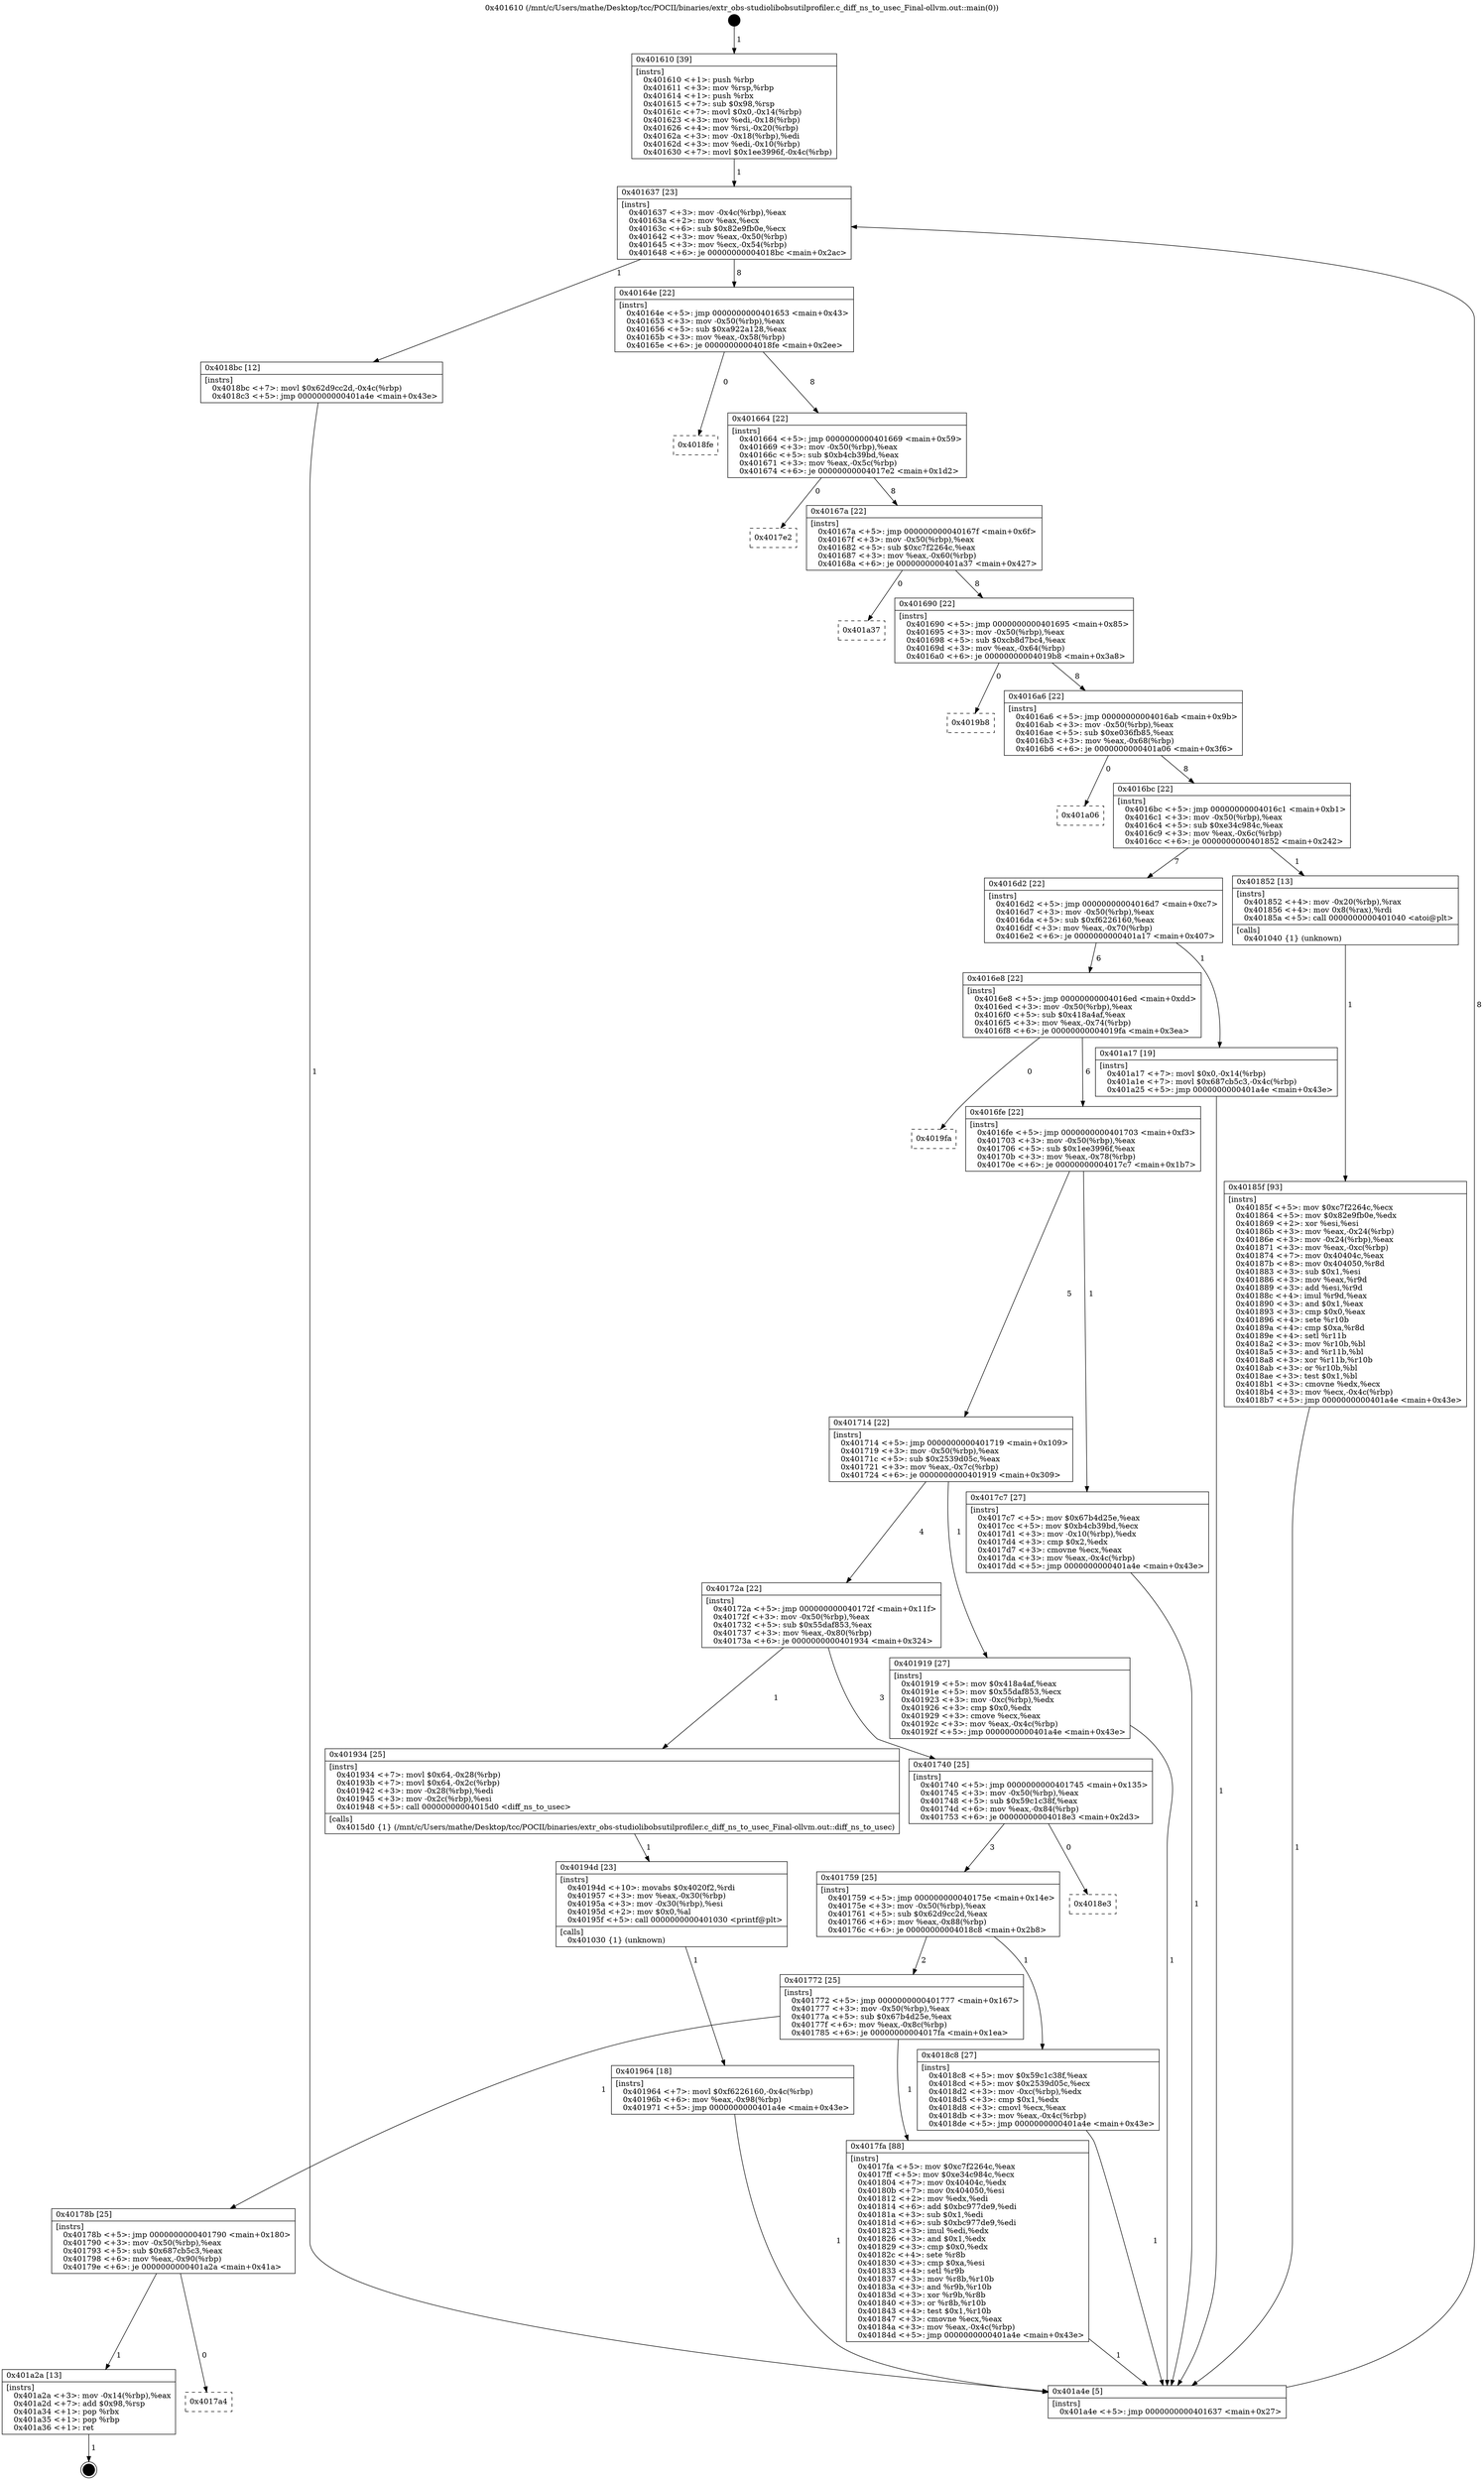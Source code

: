digraph "0x401610" {
  label = "0x401610 (/mnt/c/Users/mathe/Desktop/tcc/POCII/binaries/extr_obs-studiolibobsutilprofiler.c_diff_ns_to_usec_Final-ollvm.out::main(0))"
  labelloc = "t"
  node[shape=record]

  Entry [label="",width=0.3,height=0.3,shape=circle,fillcolor=black,style=filled]
  "0x401637" [label="{
     0x401637 [23]\l
     | [instrs]\l
     &nbsp;&nbsp;0x401637 \<+3\>: mov -0x4c(%rbp),%eax\l
     &nbsp;&nbsp;0x40163a \<+2\>: mov %eax,%ecx\l
     &nbsp;&nbsp;0x40163c \<+6\>: sub $0x82e9fb0e,%ecx\l
     &nbsp;&nbsp;0x401642 \<+3\>: mov %eax,-0x50(%rbp)\l
     &nbsp;&nbsp;0x401645 \<+3\>: mov %ecx,-0x54(%rbp)\l
     &nbsp;&nbsp;0x401648 \<+6\>: je 00000000004018bc \<main+0x2ac\>\l
  }"]
  "0x4018bc" [label="{
     0x4018bc [12]\l
     | [instrs]\l
     &nbsp;&nbsp;0x4018bc \<+7\>: movl $0x62d9cc2d,-0x4c(%rbp)\l
     &nbsp;&nbsp;0x4018c3 \<+5\>: jmp 0000000000401a4e \<main+0x43e\>\l
  }"]
  "0x40164e" [label="{
     0x40164e [22]\l
     | [instrs]\l
     &nbsp;&nbsp;0x40164e \<+5\>: jmp 0000000000401653 \<main+0x43\>\l
     &nbsp;&nbsp;0x401653 \<+3\>: mov -0x50(%rbp),%eax\l
     &nbsp;&nbsp;0x401656 \<+5\>: sub $0xa922a128,%eax\l
     &nbsp;&nbsp;0x40165b \<+3\>: mov %eax,-0x58(%rbp)\l
     &nbsp;&nbsp;0x40165e \<+6\>: je 00000000004018fe \<main+0x2ee\>\l
  }"]
  Exit [label="",width=0.3,height=0.3,shape=circle,fillcolor=black,style=filled,peripheries=2]
  "0x4018fe" [label="{
     0x4018fe\l
  }", style=dashed]
  "0x401664" [label="{
     0x401664 [22]\l
     | [instrs]\l
     &nbsp;&nbsp;0x401664 \<+5\>: jmp 0000000000401669 \<main+0x59\>\l
     &nbsp;&nbsp;0x401669 \<+3\>: mov -0x50(%rbp),%eax\l
     &nbsp;&nbsp;0x40166c \<+5\>: sub $0xb4cb39bd,%eax\l
     &nbsp;&nbsp;0x401671 \<+3\>: mov %eax,-0x5c(%rbp)\l
     &nbsp;&nbsp;0x401674 \<+6\>: je 00000000004017e2 \<main+0x1d2\>\l
  }"]
  "0x4017a4" [label="{
     0x4017a4\l
  }", style=dashed]
  "0x4017e2" [label="{
     0x4017e2\l
  }", style=dashed]
  "0x40167a" [label="{
     0x40167a [22]\l
     | [instrs]\l
     &nbsp;&nbsp;0x40167a \<+5\>: jmp 000000000040167f \<main+0x6f\>\l
     &nbsp;&nbsp;0x40167f \<+3\>: mov -0x50(%rbp),%eax\l
     &nbsp;&nbsp;0x401682 \<+5\>: sub $0xc7f2264c,%eax\l
     &nbsp;&nbsp;0x401687 \<+3\>: mov %eax,-0x60(%rbp)\l
     &nbsp;&nbsp;0x40168a \<+6\>: je 0000000000401a37 \<main+0x427\>\l
  }"]
  "0x401a2a" [label="{
     0x401a2a [13]\l
     | [instrs]\l
     &nbsp;&nbsp;0x401a2a \<+3\>: mov -0x14(%rbp),%eax\l
     &nbsp;&nbsp;0x401a2d \<+7\>: add $0x98,%rsp\l
     &nbsp;&nbsp;0x401a34 \<+1\>: pop %rbx\l
     &nbsp;&nbsp;0x401a35 \<+1\>: pop %rbp\l
     &nbsp;&nbsp;0x401a36 \<+1\>: ret\l
  }"]
  "0x401a37" [label="{
     0x401a37\l
  }", style=dashed]
  "0x401690" [label="{
     0x401690 [22]\l
     | [instrs]\l
     &nbsp;&nbsp;0x401690 \<+5\>: jmp 0000000000401695 \<main+0x85\>\l
     &nbsp;&nbsp;0x401695 \<+3\>: mov -0x50(%rbp),%eax\l
     &nbsp;&nbsp;0x401698 \<+5\>: sub $0xcb8d7bc4,%eax\l
     &nbsp;&nbsp;0x40169d \<+3\>: mov %eax,-0x64(%rbp)\l
     &nbsp;&nbsp;0x4016a0 \<+6\>: je 00000000004019b8 \<main+0x3a8\>\l
  }"]
  "0x401964" [label="{
     0x401964 [18]\l
     | [instrs]\l
     &nbsp;&nbsp;0x401964 \<+7\>: movl $0xf6226160,-0x4c(%rbp)\l
     &nbsp;&nbsp;0x40196b \<+6\>: mov %eax,-0x98(%rbp)\l
     &nbsp;&nbsp;0x401971 \<+5\>: jmp 0000000000401a4e \<main+0x43e\>\l
  }"]
  "0x4019b8" [label="{
     0x4019b8\l
  }", style=dashed]
  "0x4016a6" [label="{
     0x4016a6 [22]\l
     | [instrs]\l
     &nbsp;&nbsp;0x4016a6 \<+5\>: jmp 00000000004016ab \<main+0x9b\>\l
     &nbsp;&nbsp;0x4016ab \<+3\>: mov -0x50(%rbp),%eax\l
     &nbsp;&nbsp;0x4016ae \<+5\>: sub $0xe036fb85,%eax\l
     &nbsp;&nbsp;0x4016b3 \<+3\>: mov %eax,-0x68(%rbp)\l
     &nbsp;&nbsp;0x4016b6 \<+6\>: je 0000000000401a06 \<main+0x3f6\>\l
  }"]
  "0x40194d" [label="{
     0x40194d [23]\l
     | [instrs]\l
     &nbsp;&nbsp;0x40194d \<+10\>: movabs $0x4020f2,%rdi\l
     &nbsp;&nbsp;0x401957 \<+3\>: mov %eax,-0x30(%rbp)\l
     &nbsp;&nbsp;0x40195a \<+3\>: mov -0x30(%rbp),%esi\l
     &nbsp;&nbsp;0x40195d \<+2\>: mov $0x0,%al\l
     &nbsp;&nbsp;0x40195f \<+5\>: call 0000000000401030 \<printf@plt\>\l
     | [calls]\l
     &nbsp;&nbsp;0x401030 \{1\} (unknown)\l
  }"]
  "0x401a06" [label="{
     0x401a06\l
  }", style=dashed]
  "0x4016bc" [label="{
     0x4016bc [22]\l
     | [instrs]\l
     &nbsp;&nbsp;0x4016bc \<+5\>: jmp 00000000004016c1 \<main+0xb1\>\l
     &nbsp;&nbsp;0x4016c1 \<+3\>: mov -0x50(%rbp),%eax\l
     &nbsp;&nbsp;0x4016c4 \<+5\>: sub $0xe34c984c,%eax\l
     &nbsp;&nbsp;0x4016c9 \<+3\>: mov %eax,-0x6c(%rbp)\l
     &nbsp;&nbsp;0x4016cc \<+6\>: je 0000000000401852 \<main+0x242\>\l
  }"]
  "0x40185f" [label="{
     0x40185f [93]\l
     | [instrs]\l
     &nbsp;&nbsp;0x40185f \<+5\>: mov $0xc7f2264c,%ecx\l
     &nbsp;&nbsp;0x401864 \<+5\>: mov $0x82e9fb0e,%edx\l
     &nbsp;&nbsp;0x401869 \<+2\>: xor %esi,%esi\l
     &nbsp;&nbsp;0x40186b \<+3\>: mov %eax,-0x24(%rbp)\l
     &nbsp;&nbsp;0x40186e \<+3\>: mov -0x24(%rbp),%eax\l
     &nbsp;&nbsp;0x401871 \<+3\>: mov %eax,-0xc(%rbp)\l
     &nbsp;&nbsp;0x401874 \<+7\>: mov 0x40404c,%eax\l
     &nbsp;&nbsp;0x40187b \<+8\>: mov 0x404050,%r8d\l
     &nbsp;&nbsp;0x401883 \<+3\>: sub $0x1,%esi\l
     &nbsp;&nbsp;0x401886 \<+3\>: mov %eax,%r9d\l
     &nbsp;&nbsp;0x401889 \<+3\>: add %esi,%r9d\l
     &nbsp;&nbsp;0x40188c \<+4\>: imul %r9d,%eax\l
     &nbsp;&nbsp;0x401890 \<+3\>: and $0x1,%eax\l
     &nbsp;&nbsp;0x401893 \<+3\>: cmp $0x0,%eax\l
     &nbsp;&nbsp;0x401896 \<+4\>: sete %r10b\l
     &nbsp;&nbsp;0x40189a \<+4\>: cmp $0xa,%r8d\l
     &nbsp;&nbsp;0x40189e \<+4\>: setl %r11b\l
     &nbsp;&nbsp;0x4018a2 \<+3\>: mov %r10b,%bl\l
     &nbsp;&nbsp;0x4018a5 \<+3\>: and %r11b,%bl\l
     &nbsp;&nbsp;0x4018a8 \<+3\>: xor %r11b,%r10b\l
     &nbsp;&nbsp;0x4018ab \<+3\>: or %r10b,%bl\l
     &nbsp;&nbsp;0x4018ae \<+3\>: test $0x1,%bl\l
     &nbsp;&nbsp;0x4018b1 \<+3\>: cmovne %edx,%ecx\l
     &nbsp;&nbsp;0x4018b4 \<+3\>: mov %ecx,-0x4c(%rbp)\l
     &nbsp;&nbsp;0x4018b7 \<+5\>: jmp 0000000000401a4e \<main+0x43e\>\l
  }"]
  "0x401852" [label="{
     0x401852 [13]\l
     | [instrs]\l
     &nbsp;&nbsp;0x401852 \<+4\>: mov -0x20(%rbp),%rax\l
     &nbsp;&nbsp;0x401856 \<+4\>: mov 0x8(%rax),%rdi\l
     &nbsp;&nbsp;0x40185a \<+5\>: call 0000000000401040 \<atoi@plt\>\l
     | [calls]\l
     &nbsp;&nbsp;0x401040 \{1\} (unknown)\l
  }"]
  "0x4016d2" [label="{
     0x4016d2 [22]\l
     | [instrs]\l
     &nbsp;&nbsp;0x4016d2 \<+5\>: jmp 00000000004016d7 \<main+0xc7\>\l
     &nbsp;&nbsp;0x4016d7 \<+3\>: mov -0x50(%rbp),%eax\l
     &nbsp;&nbsp;0x4016da \<+5\>: sub $0xf6226160,%eax\l
     &nbsp;&nbsp;0x4016df \<+3\>: mov %eax,-0x70(%rbp)\l
     &nbsp;&nbsp;0x4016e2 \<+6\>: je 0000000000401a17 \<main+0x407\>\l
  }"]
  "0x40178b" [label="{
     0x40178b [25]\l
     | [instrs]\l
     &nbsp;&nbsp;0x40178b \<+5\>: jmp 0000000000401790 \<main+0x180\>\l
     &nbsp;&nbsp;0x401790 \<+3\>: mov -0x50(%rbp),%eax\l
     &nbsp;&nbsp;0x401793 \<+5\>: sub $0x687cb5c3,%eax\l
     &nbsp;&nbsp;0x401798 \<+6\>: mov %eax,-0x90(%rbp)\l
     &nbsp;&nbsp;0x40179e \<+6\>: je 0000000000401a2a \<main+0x41a\>\l
  }"]
  "0x401a17" [label="{
     0x401a17 [19]\l
     | [instrs]\l
     &nbsp;&nbsp;0x401a17 \<+7\>: movl $0x0,-0x14(%rbp)\l
     &nbsp;&nbsp;0x401a1e \<+7\>: movl $0x687cb5c3,-0x4c(%rbp)\l
     &nbsp;&nbsp;0x401a25 \<+5\>: jmp 0000000000401a4e \<main+0x43e\>\l
  }"]
  "0x4016e8" [label="{
     0x4016e8 [22]\l
     | [instrs]\l
     &nbsp;&nbsp;0x4016e8 \<+5\>: jmp 00000000004016ed \<main+0xdd\>\l
     &nbsp;&nbsp;0x4016ed \<+3\>: mov -0x50(%rbp),%eax\l
     &nbsp;&nbsp;0x4016f0 \<+5\>: sub $0x418a4af,%eax\l
     &nbsp;&nbsp;0x4016f5 \<+3\>: mov %eax,-0x74(%rbp)\l
     &nbsp;&nbsp;0x4016f8 \<+6\>: je 00000000004019fa \<main+0x3ea\>\l
  }"]
  "0x4017fa" [label="{
     0x4017fa [88]\l
     | [instrs]\l
     &nbsp;&nbsp;0x4017fa \<+5\>: mov $0xc7f2264c,%eax\l
     &nbsp;&nbsp;0x4017ff \<+5\>: mov $0xe34c984c,%ecx\l
     &nbsp;&nbsp;0x401804 \<+7\>: mov 0x40404c,%edx\l
     &nbsp;&nbsp;0x40180b \<+7\>: mov 0x404050,%esi\l
     &nbsp;&nbsp;0x401812 \<+2\>: mov %edx,%edi\l
     &nbsp;&nbsp;0x401814 \<+6\>: add $0xbc977de9,%edi\l
     &nbsp;&nbsp;0x40181a \<+3\>: sub $0x1,%edi\l
     &nbsp;&nbsp;0x40181d \<+6\>: sub $0xbc977de9,%edi\l
     &nbsp;&nbsp;0x401823 \<+3\>: imul %edi,%edx\l
     &nbsp;&nbsp;0x401826 \<+3\>: and $0x1,%edx\l
     &nbsp;&nbsp;0x401829 \<+3\>: cmp $0x0,%edx\l
     &nbsp;&nbsp;0x40182c \<+4\>: sete %r8b\l
     &nbsp;&nbsp;0x401830 \<+3\>: cmp $0xa,%esi\l
     &nbsp;&nbsp;0x401833 \<+4\>: setl %r9b\l
     &nbsp;&nbsp;0x401837 \<+3\>: mov %r8b,%r10b\l
     &nbsp;&nbsp;0x40183a \<+3\>: and %r9b,%r10b\l
     &nbsp;&nbsp;0x40183d \<+3\>: xor %r9b,%r8b\l
     &nbsp;&nbsp;0x401840 \<+3\>: or %r8b,%r10b\l
     &nbsp;&nbsp;0x401843 \<+4\>: test $0x1,%r10b\l
     &nbsp;&nbsp;0x401847 \<+3\>: cmovne %ecx,%eax\l
     &nbsp;&nbsp;0x40184a \<+3\>: mov %eax,-0x4c(%rbp)\l
     &nbsp;&nbsp;0x40184d \<+5\>: jmp 0000000000401a4e \<main+0x43e\>\l
  }"]
  "0x4019fa" [label="{
     0x4019fa\l
  }", style=dashed]
  "0x4016fe" [label="{
     0x4016fe [22]\l
     | [instrs]\l
     &nbsp;&nbsp;0x4016fe \<+5\>: jmp 0000000000401703 \<main+0xf3\>\l
     &nbsp;&nbsp;0x401703 \<+3\>: mov -0x50(%rbp),%eax\l
     &nbsp;&nbsp;0x401706 \<+5\>: sub $0x1ee3996f,%eax\l
     &nbsp;&nbsp;0x40170b \<+3\>: mov %eax,-0x78(%rbp)\l
     &nbsp;&nbsp;0x40170e \<+6\>: je 00000000004017c7 \<main+0x1b7\>\l
  }"]
  "0x401772" [label="{
     0x401772 [25]\l
     | [instrs]\l
     &nbsp;&nbsp;0x401772 \<+5\>: jmp 0000000000401777 \<main+0x167\>\l
     &nbsp;&nbsp;0x401777 \<+3\>: mov -0x50(%rbp),%eax\l
     &nbsp;&nbsp;0x40177a \<+5\>: sub $0x67b4d25e,%eax\l
     &nbsp;&nbsp;0x40177f \<+6\>: mov %eax,-0x8c(%rbp)\l
     &nbsp;&nbsp;0x401785 \<+6\>: je 00000000004017fa \<main+0x1ea\>\l
  }"]
  "0x4017c7" [label="{
     0x4017c7 [27]\l
     | [instrs]\l
     &nbsp;&nbsp;0x4017c7 \<+5\>: mov $0x67b4d25e,%eax\l
     &nbsp;&nbsp;0x4017cc \<+5\>: mov $0xb4cb39bd,%ecx\l
     &nbsp;&nbsp;0x4017d1 \<+3\>: mov -0x10(%rbp),%edx\l
     &nbsp;&nbsp;0x4017d4 \<+3\>: cmp $0x2,%edx\l
     &nbsp;&nbsp;0x4017d7 \<+3\>: cmovne %ecx,%eax\l
     &nbsp;&nbsp;0x4017da \<+3\>: mov %eax,-0x4c(%rbp)\l
     &nbsp;&nbsp;0x4017dd \<+5\>: jmp 0000000000401a4e \<main+0x43e\>\l
  }"]
  "0x401714" [label="{
     0x401714 [22]\l
     | [instrs]\l
     &nbsp;&nbsp;0x401714 \<+5\>: jmp 0000000000401719 \<main+0x109\>\l
     &nbsp;&nbsp;0x401719 \<+3\>: mov -0x50(%rbp),%eax\l
     &nbsp;&nbsp;0x40171c \<+5\>: sub $0x2539d05c,%eax\l
     &nbsp;&nbsp;0x401721 \<+3\>: mov %eax,-0x7c(%rbp)\l
     &nbsp;&nbsp;0x401724 \<+6\>: je 0000000000401919 \<main+0x309\>\l
  }"]
  "0x401a4e" [label="{
     0x401a4e [5]\l
     | [instrs]\l
     &nbsp;&nbsp;0x401a4e \<+5\>: jmp 0000000000401637 \<main+0x27\>\l
  }"]
  "0x401610" [label="{
     0x401610 [39]\l
     | [instrs]\l
     &nbsp;&nbsp;0x401610 \<+1\>: push %rbp\l
     &nbsp;&nbsp;0x401611 \<+3\>: mov %rsp,%rbp\l
     &nbsp;&nbsp;0x401614 \<+1\>: push %rbx\l
     &nbsp;&nbsp;0x401615 \<+7\>: sub $0x98,%rsp\l
     &nbsp;&nbsp;0x40161c \<+7\>: movl $0x0,-0x14(%rbp)\l
     &nbsp;&nbsp;0x401623 \<+3\>: mov %edi,-0x18(%rbp)\l
     &nbsp;&nbsp;0x401626 \<+4\>: mov %rsi,-0x20(%rbp)\l
     &nbsp;&nbsp;0x40162a \<+3\>: mov -0x18(%rbp),%edi\l
     &nbsp;&nbsp;0x40162d \<+3\>: mov %edi,-0x10(%rbp)\l
     &nbsp;&nbsp;0x401630 \<+7\>: movl $0x1ee3996f,-0x4c(%rbp)\l
  }"]
  "0x4018c8" [label="{
     0x4018c8 [27]\l
     | [instrs]\l
     &nbsp;&nbsp;0x4018c8 \<+5\>: mov $0x59c1c38f,%eax\l
     &nbsp;&nbsp;0x4018cd \<+5\>: mov $0x2539d05c,%ecx\l
     &nbsp;&nbsp;0x4018d2 \<+3\>: mov -0xc(%rbp),%edx\l
     &nbsp;&nbsp;0x4018d5 \<+3\>: cmp $0x1,%edx\l
     &nbsp;&nbsp;0x4018d8 \<+3\>: cmovl %ecx,%eax\l
     &nbsp;&nbsp;0x4018db \<+3\>: mov %eax,-0x4c(%rbp)\l
     &nbsp;&nbsp;0x4018de \<+5\>: jmp 0000000000401a4e \<main+0x43e\>\l
  }"]
  "0x401919" [label="{
     0x401919 [27]\l
     | [instrs]\l
     &nbsp;&nbsp;0x401919 \<+5\>: mov $0x418a4af,%eax\l
     &nbsp;&nbsp;0x40191e \<+5\>: mov $0x55daf853,%ecx\l
     &nbsp;&nbsp;0x401923 \<+3\>: mov -0xc(%rbp),%edx\l
     &nbsp;&nbsp;0x401926 \<+3\>: cmp $0x0,%edx\l
     &nbsp;&nbsp;0x401929 \<+3\>: cmove %ecx,%eax\l
     &nbsp;&nbsp;0x40192c \<+3\>: mov %eax,-0x4c(%rbp)\l
     &nbsp;&nbsp;0x40192f \<+5\>: jmp 0000000000401a4e \<main+0x43e\>\l
  }"]
  "0x40172a" [label="{
     0x40172a [22]\l
     | [instrs]\l
     &nbsp;&nbsp;0x40172a \<+5\>: jmp 000000000040172f \<main+0x11f\>\l
     &nbsp;&nbsp;0x40172f \<+3\>: mov -0x50(%rbp),%eax\l
     &nbsp;&nbsp;0x401732 \<+5\>: sub $0x55daf853,%eax\l
     &nbsp;&nbsp;0x401737 \<+3\>: mov %eax,-0x80(%rbp)\l
     &nbsp;&nbsp;0x40173a \<+6\>: je 0000000000401934 \<main+0x324\>\l
  }"]
  "0x401759" [label="{
     0x401759 [25]\l
     | [instrs]\l
     &nbsp;&nbsp;0x401759 \<+5\>: jmp 000000000040175e \<main+0x14e\>\l
     &nbsp;&nbsp;0x40175e \<+3\>: mov -0x50(%rbp),%eax\l
     &nbsp;&nbsp;0x401761 \<+5\>: sub $0x62d9cc2d,%eax\l
     &nbsp;&nbsp;0x401766 \<+6\>: mov %eax,-0x88(%rbp)\l
     &nbsp;&nbsp;0x40176c \<+6\>: je 00000000004018c8 \<main+0x2b8\>\l
  }"]
  "0x401934" [label="{
     0x401934 [25]\l
     | [instrs]\l
     &nbsp;&nbsp;0x401934 \<+7\>: movl $0x64,-0x28(%rbp)\l
     &nbsp;&nbsp;0x40193b \<+7\>: movl $0x64,-0x2c(%rbp)\l
     &nbsp;&nbsp;0x401942 \<+3\>: mov -0x28(%rbp),%edi\l
     &nbsp;&nbsp;0x401945 \<+3\>: mov -0x2c(%rbp),%esi\l
     &nbsp;&nbsp;0x401948 \<+5\>: call 00000000004015d0 \<diff_ns_to_usec\>\l
     | [calls]\l
     &nbsp;&nbsp;0x4015d0 \{1\} (/mnt/c/Users/mathe/Desktop/tcc/POCII/binaries/extr_obs-studiolibobsutilprofiler.c_diff_ns_to_usec_Final-ollvm.out::diff_ns_to_usec)\l
  }"]
  "0x401740" [label="{
     0x401740 [25]\l
     | [instrs]\l
     &nbsp;&nbsp;0x401740 \<+5\>: jmp 0000000000401745 \<main+0x135\>\l
     &nbsp;&nbsp;0x401745 \<+3\>: mov -0x50(%rbp),%eax\l
     &nbsp;&nbsp;0x401748 \<+5\>: sub $0x59c1c38f,%eax\l
     &nbsp;&nbsp;0x40174d \<+6\>: mov %eax,-0x84(%rbp)\l
     &nbsp;&nbsp;0x401753 \<+6\>: je 00000000004018e3 \<main+0x2d3\>\l
  }"]
  "0x4018e3" [label="{
     0x4018e3\l
  }", style=dashed]
  Entry -> "0x401610" [label=" 1"]
  "0x401637" -> "0x4018bc" [label=" 1"]
  "0x401637" -> "0x40164e" [label=" 8"]
  "0x401a2a" -> Exit [label=" 1"]
  "0x40164e" -> "0x4018fe" [label=" 0"]
  "0x40164e" -> "0x401664" [label=" 8"]
  "0x40178b" -> "0x4017a4" [label=" 0"]
  "0x401664" -> "0x4017e2" [label=" 0"]
  "0x401664" -> "0x40167a" [label=" 8"]
  "0x40178b" -> "0x401a2a" [label=" 1"]
  "0x40167a" -> "0x401a37" [label=" 0"]
  "0x40167a" -> "0x401690" [label=" 8"]
  "0x401a17" -> "0x401a4e" [label=" 1"]
  "0x401690" -> "0x4019b8" [label=" 0"]
  "0x401690" -> "0x4016a6" [label=" 8"]
  "0x401964" -> "0x401a4e" [label=" 1"]
  "0x4016a6" -> "0x401a06" [label=" 0"]
  "0x4016a6" -> "0x4016bc" [label=" 8"]
  "0x40194d" -> "0x401964" [label=" 1"]
  "0x4016bc" -> "0x401852" [label=" 1"]
  "0x4016bc" -> "0x4016d2" [label=" 7"]
  "0x401934" -> "0x40194d" [label=" 1"]
  "0x4016d2" -> "0x401a17" [label=" 1"]
  "0x4016d2" -> "0x4016e8" [label=" 6"]
  "0x401919" -> "0x401a4e" [label=" 1"]
  "0x4016e8" -> "0x4019fa" [label=" 0"]
  "0x4016e8" -> "0x4016fe" [label=" 6"]
  "0x4018c8" -> "0x401a4e" [label=" 1"]
  "0x4016fe" -> "0x4017c7" [label=" 1"]
  "0x4016fe" -> "0x401714" [label=" 5"]
  "0x4017c7" -> "0x401a4e" [label=" 1"]
  "0x401610" -> "0x401637" [label=" 1"]
  "0x401a4e" -> "0x401637" [label=" 8"]
  "0x40185f" -> "0x401a4e" [label=" 1"]
  "0x401714" -> "0x401919" [label=" 1"]
  "0x401714" -> "0x40172a" [label=" 4"]
  "0x401852" -> "0x40185f" [label=" 1"]
  "0x40172a" -> "0x401934" [label=" 1"]
  "0x40172a" -> "0x401740" [label=" 3"]
  "0x401772" -> "0x40178b" [label=" 1"]
  "0x401740" -> "0x4018e3" [label=" 0"]
  "0x401740" -> "0x401759" [label=" 3"]
  "0x4017fa" -> "0x401a4e" [label=" 1"]
  "0x401759" -> "0x4018c8" [label=" 1"]
  "0x401759" -> "0x401772" [label=" 2"]
  "0x4018bc" -> "0x401a4e" [label=" 1"]
  "0x401772" -> "0x4017fa" [label=" 1"]
}
